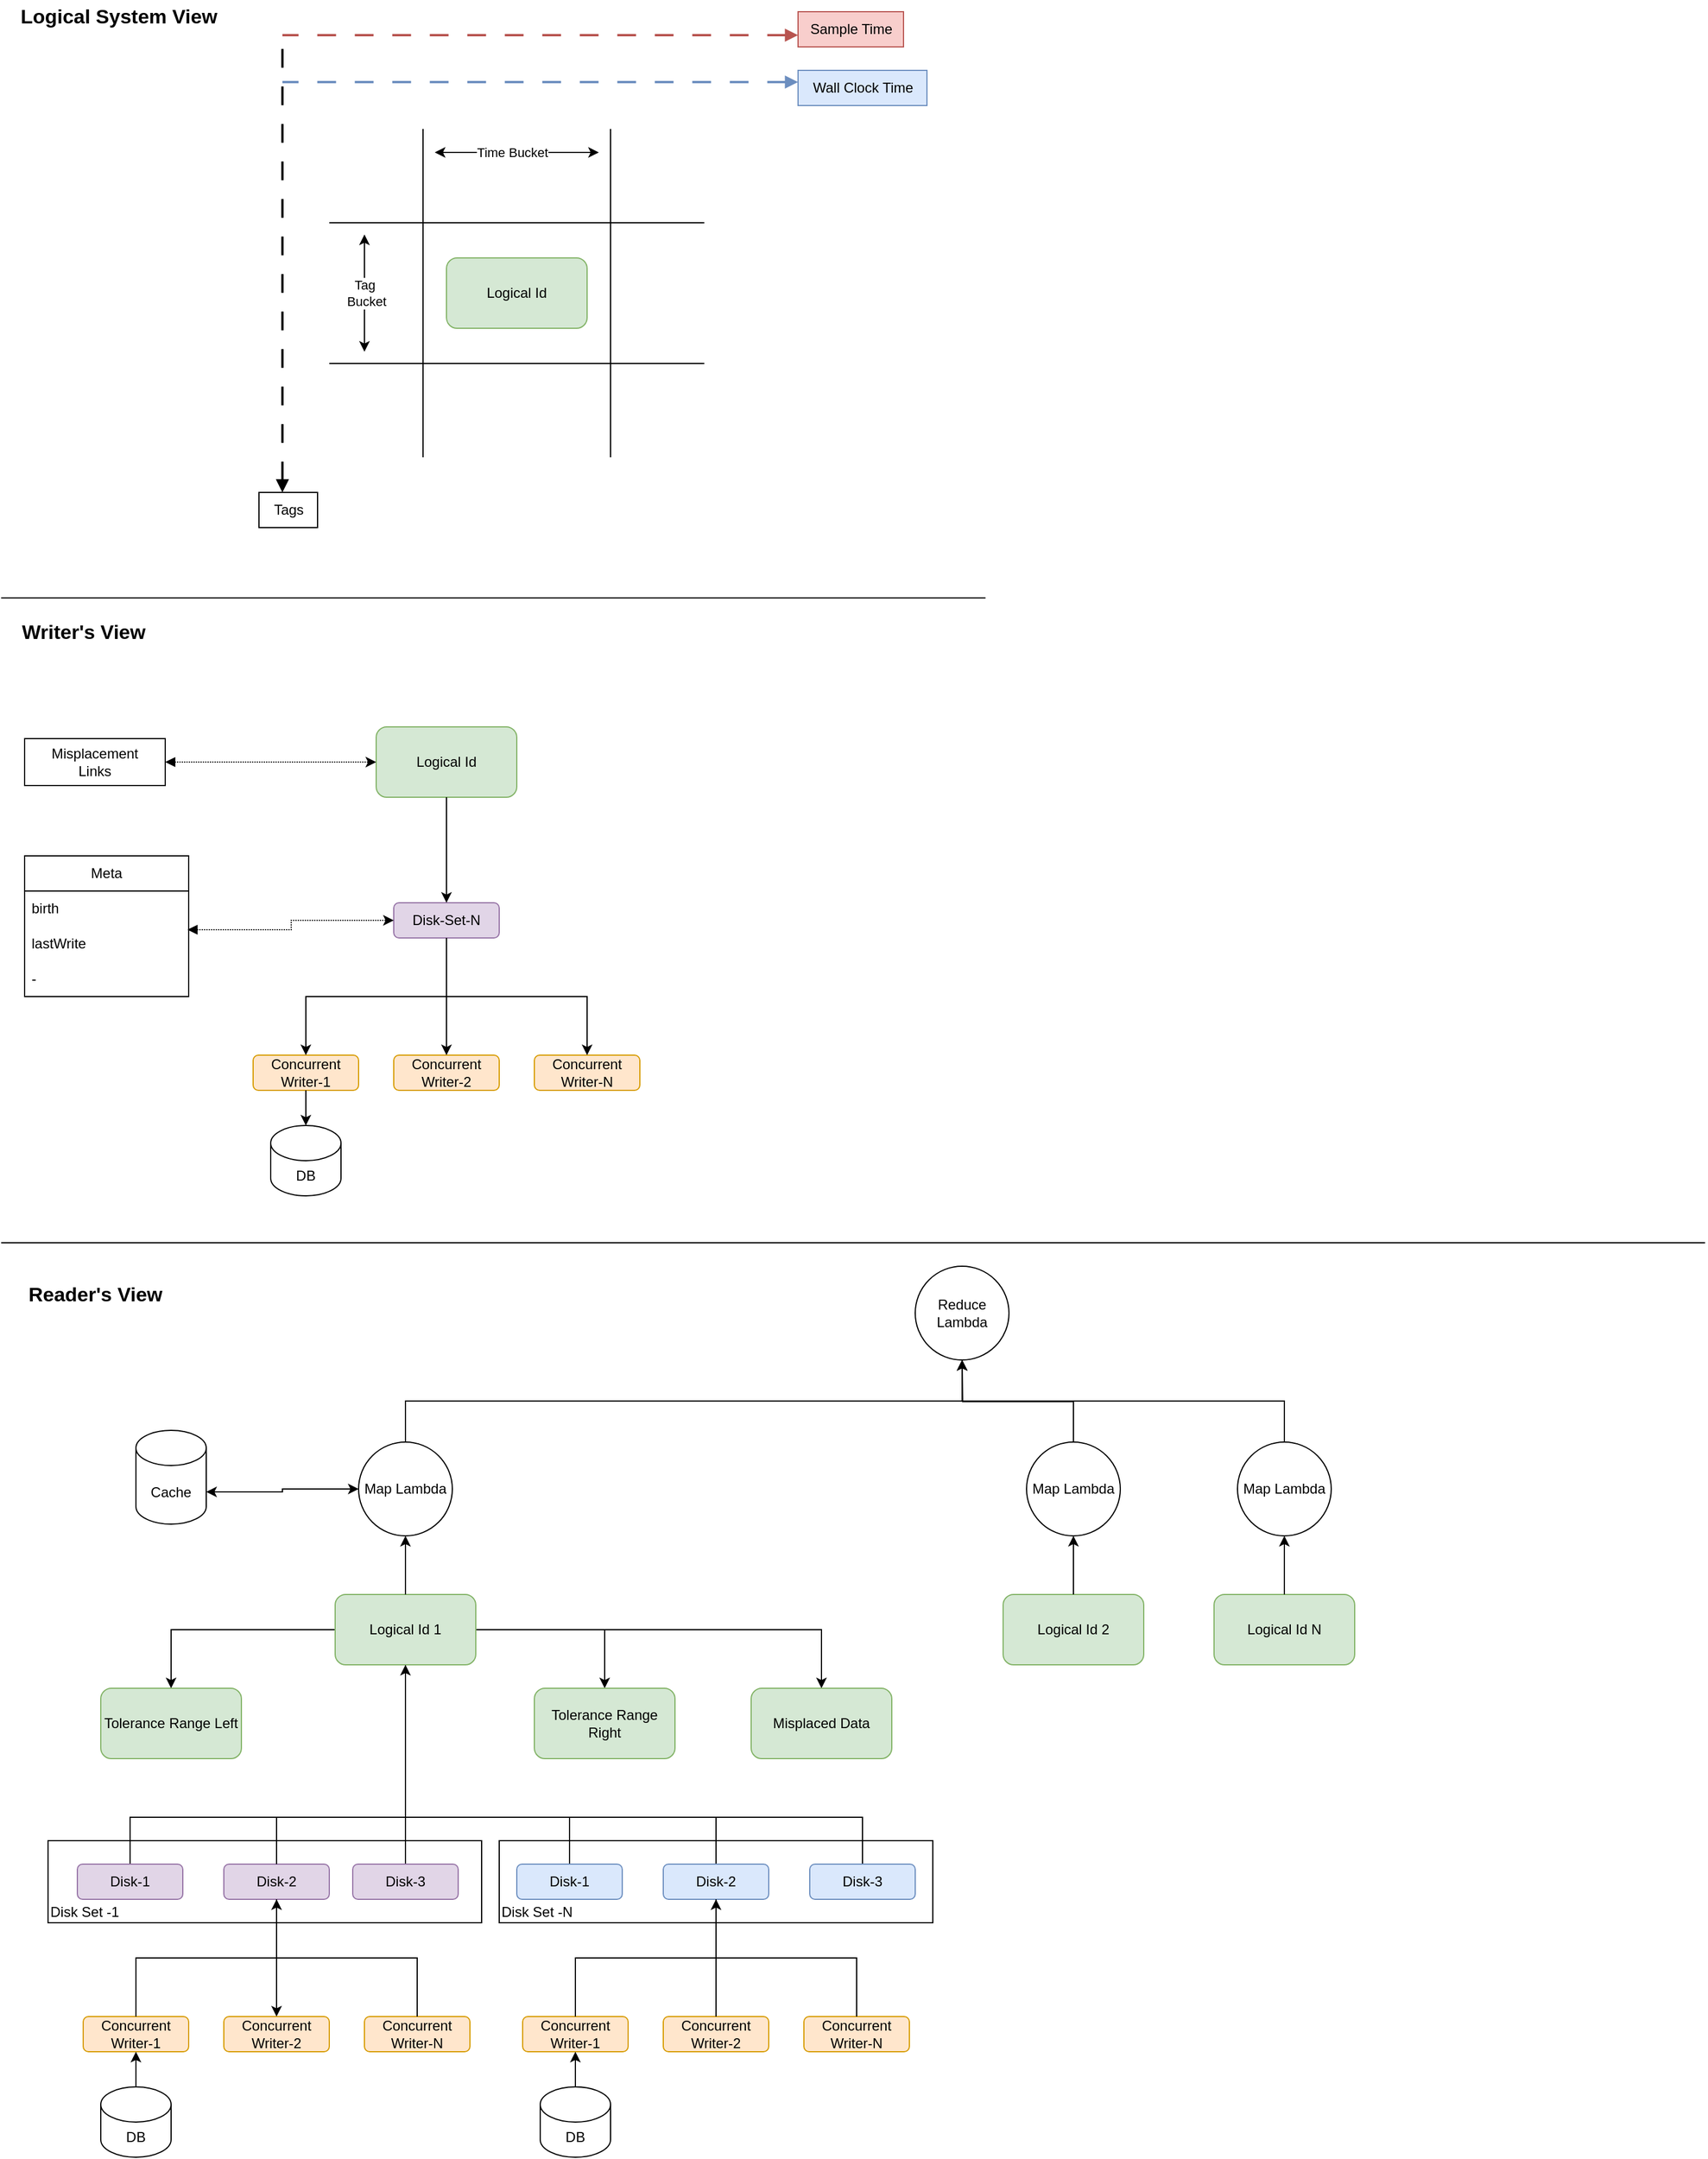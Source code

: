 <mxfile version="24.8.6">
  <diagram name="Page-1" id="4EZJNXDmSmeWNU2XYBPG">
    <mxGraphModel dx="1082" dy="761" grid="1" gridSize="10" guides="1" tooltips="1" connect="1" arrows="1" fold="1" page="1" pageScale="1" pageWidth="850" pageHeight="1100" math="0" shadow="0">
      <root>
        <mxCell id="0" />
        <mxCell id="1" parent="0" />
        <mxCell id="jQg8lr4Z1HNahH5vvlFB-61" value="Disk Set -N" style="rounded=0;whiteSpace=wrap;html=1;verticalAlign=bottom;align=left;" vertex="1" parent="1">
          <mxGeometry x="425" y="1580" width="370" height="70" as="geometry" />
        </mxCell>
        <mxCell id="jQg8lr4Z1HNahH5vvlFB-59" value="Disk Set -1" style="rounded=0;whiteSpace=wrap;html=1;verticalAlign=bottom;align=left;" vertex="1" parent="1">
          <mxGeometry x="40" y="1580" width="370" height="70" as="geometry" />
        </mxCell>
        <mxCell id="kWLLVNX1P-5T2rrt0Dd2-1" value="" style="endArrow=none;html=1;rounded=0;" parent="1" edge="1">
          <mxGeometry width="50" height="50" relative="1" as="geometry">
            <mxPoint x="360" y="400" as="sourcePoint" />
            <mxPoint x="360" y="120" as="targetPoint" />
          </mxGeometry>
        </mxCell>
        <mxCell id="kWLLVNX1P-5T2rrt0Dd2-2" value="" style="endArrow=none;html=1;rounded=0;" parent="1" edge="1">
          <mxGeometry width="50" height="50" relative="1" as="geometry">
            <mxPoint x="520" y="400" as="sourcePoint" />
            <mxPoint x="520" y="120" as="targetPoint" />
          </mxGeometry>
        </mxCell>
        <mxCell id="kWLLVNX1P-5T2rrt0Dd2-3" value="" style="endArrow=none;html=1;rounded=0;" parent="1" edge="1">
          <mxGeometry width="50" height="50" relative="1" as="geometry">
            <mxPoint x="600" y="200" as="sourcePoint" />
            <mxPoint x="280" y="200" as="targetPoint" />
          </mxGeometry>
        </mxCell>
        <mxCell id="kWLLVNX1P-5T2rrt0Dd2-4" value="" style="endArrow=none;html=1;rounded=0;" parent="1" edge="1">
          <mxGeometry width="50" height="50" relative="1" as="geometry">
            <mxPoint x="600" y="320" as="sourcePoint" />
            <mxPoint x="280" y="320" as="targetPoint" />
          </mxGeometry>
        </mxCell>
        <mxCell id="kWLLVNX1P-5T2rrt0Dd2-5" value="" style="endArrow=none;html=1;rounded=0;strokeColor=#6c8ebf;dashed=1;dashPattern=8 8;strokeWidth=2;endFill=0;startArrow=block;startFill=1;fillColor=#dae8fc;" parent="1" edge="1">
          <mxGeometry width="50" height="50" relative="1" as="geometry">
            <mxPoint x="680" y="80" as="sourcePoint" />
            <mxPoint x="240" y="80" as="targetPoint" />
          </mxGeometry>
        </mxCell>
        <mxCell id="kWLLVNX1P-5T2rrt0Dd2-6" value="" style="endArrow=none;html=1;rounded=0;startArrow=block;startFill=1;dashed=1;dashPattern=8 8;strokeWidth=2;" parent="1" edge="1">
          <mxGeometry width="50" height="50" relative="1" as="geometry">
            <mxPoint x="240" y="430" as="sourcePoint" />
            <mxPoint x="240" y="40" as="targetPoint" />
          </mxGeometry>
        </mxCell>
        <mxCell id="kWLLVNX1P-5T2rrt0Dd2-7" value="Wall Clock Time" style="text;html=1;align=center;verticalAlign=middle;resizable=0;points=[];autosize=1;strokeColor=#6c8ebf;fillColor=#dae8fc;" parent="1" vertex="1">
          <mxGeometry x="680" y="70" width="110" height="30" as="geometry" />
        </mxCell>
        <mxCell id="kWLLVNX1P-5T2rrt0Dd2-8" value="" style="endArrow=none;html=1;rounded=0;strokeColor=#b85450;dashed=1;dashPattern=8 8;strokeWidth=2;endFill=0;startArrow=block;startFill=1;fillColor=#f8cecc;" parent="1" edge="1">
          <mxGeometry width="50" height="50" relative="1" as="geometry">
            <mxPoint x="680" y="40" as="sourcePoint" />
            <mxPoint x="240" y="40" as="targetPoint" />
          </mxGeometry>
        </mxCell>
        <mxCell id="kWLLVNX1P-5T2rrt0Dd2-9" value="Sample Time" style="text;html=1;align=center;verticalAlign=middle;resizable=0;points=[];autosize=1;strokeColor=#b85450;fillColor=#f8cecc;" parent="1" vertex="1">
          <mxGeometry x="680" y="20" width="90" height="30" as="geometry" />
        </mxCell>
        <mxCell id="kWLLVNX1P-5T2rrt0Dd2-10" value="Tags" style="text;html=1;align=center;verticalAlign=middle;resizable=0;points=[];autosize=1;strokeColor=default;" parent="1" vertex="1">
          <mxGeometry x="220" y="430" width="50" height="30" as="geometry" />
        </mxCell>
        <mxCell id="kWLLVNX1P-5T2rrt0Dd2-11" value="" style="endArrow=classic;startArrow=classic;html=1;rounded=0;" parent="1" edge="1">
          <mxGeometry width="50" height="50" relative="1" as="geometry">
            <mxPoint x="370" y="140" as="sourcePoint" />
            <mxPoint x="510" y="140" as="targetPoint" />
          </mxGeometry>
        </mxCell>
        <mxCell id="kWLLVNX1P-5T2rrt0Dd2-13" value="Time Bucket" style="edgeLabel;html=1;align=center;verticalAlign=middle;resizable=0;points=[];" parent="kWLLVNX1P-5T2rrt0Dd2-11" vertex="1" connectable="0">
          <mxGeometry x="-0.057" relative="1" as="geometry">
            <mxPoint as="offset" />
          </mxGeometry>
        </mxCell>
        <mxCell id="kWLLVNX1P-5T2rrt0Dd2-14" value="" style="endArrow=classic;startArrow=classic;html=1;rounded=0;" parent="1" edge="1">
          <mxGeometry width="50" height="50" relative="1" as="geometry">
            <mxPoint x="310" y="310" as="sourcePoint" />
            <mxPoint x="310" y="210" as="targetPoint" />
          </mxGeometry>
        </mxCell>
        <mxCell id="kWLLVNX1P-5T2rrt0Dd2-15" value="Tag&lt;div&gt;&amp;nbsp;Bucket&lt;/div&gt;" style="edgeLabel;html=1;align=center;verticalAlign=middle;resizable=0;points=[];" parent="kWLLVNX1P-5T2rrt0Dd2-14" vertex="1" connectable="0">
          <mxGeometry x="-0.057" relative="1" as="geometry">
            <mxPoint y="-3" as="offset" />
          </mxGeometry>
        </mxCell>
        <mxCell id="kWLLVNX1P-5T2rrt0Dd2-16" value="Logical Id" style="rounded=1;whiteSpace=wrap;html=1;fillColor=#d5e8d4;strokeColor=#82b366;" parent="1" vertex="1">
          <mxGeometry x="380" y="230" width="120" height="60" as="geometry" />
        </mxCell>
        <mxCell id="kWLLVNX1P-5T2rrt0Dd2-17" value="" style="endArrow=none;html=1;rounded=0;" parent="1" edge="1">
          <mxGeometry width="50" height="50" relative="1" as="geometry">
            <mxPoint y="520" as="sourcePoint" />
            <mxPoint x="840" y="520" as="targetPoint" />
          </mxGeometry>
        </mxCell>
        <mxCell id="kWLLVNX1P-5T2rrt0Dd2-18" value="Logical Id" style="rounded=1;whiteSpace=wrap;html=1;fillColor=#d5e8d4;strokeColor=#82b366;" parent="1" vertex="1">
          <mxGeometry x="320" y="630" width="120" height="60" as="geometry" />
        </mxCell>
        <mxCell id="kWLLVNX1P-5T2rrt0Dd2-20" value="Disk-Set-N" style="rounded=1;whiteSpace=wrap;html=1;fillColor=#e1d5e7;strokeColor=#9673a6;" parent="1" vertex="1">
          <mxGeometry x="335" y="780" width="90" height="30" as="geometry" />
        </mxCell>
        <mxCell id="kWLLVNX1P-5T2rrt0Dd2-22" value="&lt;b&gt;&lt;font style=&quot;font-size: 17px;&quot;&gt;Writer&#39;s View&lt;/font&gt;&lt;/b&gt;" style="text;html=1;align=center;verticalAlign=middle;resizable=0;points=[];autosize=1;strokeColor=none;fillColor=none;" parent="1" vertex="1">
          <mxGeometry x="5" y="535" width="130" height="30" as="geometry" />
        </mxCell>
        <mxCell id="kWLLVNX1P-5T2rrt0Dd2-23" value="Concurrent Writer-1" style="rounded=1;whiteSpace=wrap;html=1;fillColor=#ffe6cc;strokeColor=#d79b00;" parent="1" vertex="1">
          <mxGeometry x="215" y="910" width="90" height="30" as="geometry" />
        </mxCell>
        <mxCell id="kWLLVNX1P-5T2rrt0Dd2-24" value="Concurrent Writer-2" style="rounded=1;whiteSpace=wrap;html=1;fillColor=#ffe6cc;strokeColor=#d79b00;" parent="1" vertex="1">
          <mxGeometry x="335" y="910" width="90" height="30" as="geometry" />
        </mxCell>
        <mxCell id="kWLLVNX1P-5T2rrt0Dd2-25" value="Concurrent Writer-N" style="rounded=1;whiteSpace=wrap;html=1;fillColor=#ffe6cc;strokeColor=#d79b00;" parent="1" vertex="1">
          <mxGeometry x="455" y="910" width="90" height="30" as="geometry" />
        </mxCell>
        <mxCell id="kWLLVNX1P-5T2rrt0Dd2-29" value="" style="endArrow=classic;html=1;rounded=0;entryX=0.5;entryY=0;entryDx=0;entryDy=0;edgeStyle=orthogonalEdgeStyle;exitX=0.5;exitY=1;exitDx=0;exitDy=0;" parent="1" source="kWLLVNX1P-5T2rrt0Dd2-18" target="kWLLVNX1P-5T2rrt0Dd2-20" edge="1">
          <mxGeometry width="50" height="50" relative="1" as="geometry">
            <mxPoint x="395" y="700" as="sourcePoint" />
            <mxPoint x="500" y="730" as="targetPoint" />
          </mxGeometry>
        </mxCell>
        <mxCell id="kWLLVNX1P-5T2rrt0Dd2-31" value="" style="endArrow=classic;html=1;rounded=0;entryX=0.5;entryY=0;entryDx=0;entryDy=0;edgeStyle=orthogonalEdgeStyle;exitX=0.5;exitY=1;exitDx=0;exitDy=0;" parent="1" source="kWLLVNX1P-5T2rrt0Dd2-20" target="kWLLVNX1P-5T2rrt0Dd2-24" edge="1">
          <mxGeometry width="50" height="50" relative="1" as="geometry">
            <mxPoint x="380" y="860" as="sourcePoint" />
            <mxPoint x="620" y="900" as="targetPoint" />
          </mxGeometry>
        </mxCell>
        <mxCell id="kWLLVNX1P-5T2rrt0Dd2-32" value="" style="endArrow=classic;html=1;rounded=0;entryX=0.5;entryY=0;entryDx=0;entryDy=0;edgeStyle=orthogonalEdgeStyle;exitX=0.5;exitY=1;exitDx=0;exitDy=0;" parent="1" source="kWLLVNX1P-5T2rrt0Dd2-20" target="kWLLVNX1P-5T2rrt0Dd2-23" edge="1">
          <mxGeometry width="50" height="50" relative="1" as="geometry">
            <mxPoint x="380" y="860" as="sourcePoint" />
            <mxPoint x="630" y="910" as="targetPoint" />
          </mxGeometry>
        </mxCell>
        <mxCell id="kWLLVNX1P-5T2rrt0Dd2-35" style="rounded=0;orthogonalLoop=1;jettySize=auto;html=1;exitX=0.5;exitY=1;exitDx=0;exitDy=0;entryX=0.5;entryY=0;entryDx=0;entryDy=0;entryPerimeter=0;" parent="1" source="kWLLVNX1P-5T2rrt0Dd2-23" target="kWLLVNX1P-5T2rrt0Dd2-33" edge="1">
          <mxGeometry relative="1" as="geometry">
            <mxPoint x="260" y="991.98" as="sourcePoint" />
            <mxPoint x="330" y="960" as="targetPoint" />
          </mxGeometry>
        </mxCell>
        <mxCell id="kWLLVNX1P-5T2rrt0Dd2-33" value="DB" style="shape=cylinder3;whiteSpace=wrap;html=1;boundedLbl=1;backgroundOutline=1;size=15;" parent="1" vertex="1">
          <mxGeometry x="230" y="970" width="60" height="60" as="geometry" />
        </mxCell>
        <mxCell id="kWLLVNX1P-5T2rrt0Dd2-37" value="Misplacement&lt;div&gt;Links&lt;/div&gt;" style="rounded=0;whiteSpace=wrap;html=1;" parent="1" vertex="1">
          <mxGeometry x="20" y="640" width="120" height="40" as="geometry" />
        </mxCell>
        <mxCell id="kWLLVNX1P-5T2rrt0Dd2-39" value="" style="endArrow=classic;html=1;rounded=0;edgeStyle=orthogonalEdgeStyle;dashed=1;dashPattern=1 1;exitX=1;exitY=0.5;exitDx=0;exitDy=0;entryX=0;entryY=0.5;entryDx=0;entryDy=0;startArrow=block;startFill=1;" parent="1" source="kWLLVNX1P-5T2rrt0Dd2-37" target="kWLLVNX1P-5T2rrt0Dd2-18" edge="1">
          <mxGeometry width="50" height="50" relative="1" as="geometry">
            <mxPoint x="210" y="630" as="sourcePoint" />
            <mxPoint x="575" y="580" as="targetPoint" />
          </mxGeometry>
        </mxCell>
        <mxCell id="kWLLVNX1P-5T2rrt0Dd2-40" value="" style="endArrow=classic;html=1;rounded=0;edgeStyle=orthogonalEdgeStyle;dashed=1;dashPattern=1 1;entryX=0;entryY=0.5;entryDx=0;entryDy=0;startArrow=block;startFill=1;exitX=0.993;exitY=0.1;exitDx=0;exitDy=0;exitPerimeter=0;" parent="1" source="kWLLVNX1P-5T2rrt0Dd2-43" target="kWLLVNX1P-5T2rrt0Dd2-20" edge="1">
          <mxGeometry width="50" height="50" relative="1" as="geometry">
            <mxPoint x="145" y="770" as="sourcePoint" />
            <mxPoint x="225" y="795" as="targetPoint" />
          </mxGeometry>
        </mxCell>
        <mxCell id="kWLLVNX1P-5T2rrt0Dd2-41" value="Meta" style="swimlane;fontStyle=0;childLayout=stackLayout;horizontal=1;startSize=30;horizontalStack=0;resizeParent=1;resizeParentMax=0;resizeLast=0;collapsible=1;marginBottom=0;whiteSpace=wrap;html=1;" parent="1" vertex="1">
          <mxGeometry x="20" y="740" width="140" height="120" as="geometry" />
        </mxCell>
        <mxCell id="kWLLVNX1P-5T2rrt0Dd2-42" value="birth" style="text;strokeColor=none;fillColor=none;align=left;verticalAlign=middle;spacingLeft=4;spacingRight=4;overflow=hidden;points=[[0,0.5],[1,0.5]];portConstraint=eastwest;rotatable=0;whiteSpace=wrap;html=1;" parent="kWLLVNX1P-5T2rrt0Dd2-41" vertex="1">
          <mxGeometry y="30" width="140" height="30" as="geometry" />
        </mxCell>
        <mxCell id="kWLLVNX1P-5T2rrt0Dd2-43" value="lastWrite" style="text;strokeColor=none;fillColor=none;align=left;verticalAlign=middle;spacingLeft=4;spacingRight=4;overflow=hidden;points=[[0,0.5],[1,0.5]];portConstraint=eastwest;rotatable=0;whiteSpace=wrap;html=1;" parent="kWLLVNX1P-5T2rrt0Dd2-41" vertex="1">
          <mxGeometry y="60" width="140" height="30" as="geometry" />
        </mxCell>
        <mxCell id="kWLLVNX1P-5T2rrt0Dd2-44" value="-" style="text;strokeColor=none;fillColor=none;align=left;verticalAlign=middle;spacingLeft=4;spacingRight=4;overflow=hidden;points=[[0,0.5],[1,0.5]];portConstraint=eastwest;rotatable=0;whiteSpace=wrap;html=1;" parent="kWLLVNX1P-5T2rrt0Dd2-41" vertex="1">
          <mxGeometry y="90" width="140" height="30" as="geometry" />
        </mxCell>
        <mxCell id="kWLLVNX1P-5T2rrt0Dd2-45" value="" style="endArrow=classic;html=1;rounded=0;entryX=0.5;entryY=0;entryDx=0;entryDy=0;edgeStyle=orthogonalEdgeStyle;exitX=0.5;exitY=1;exitDx=0;exitDy=0;" parent="1" source="kWLLVNX1P-5T2rrt0Dd2-20" target="kWLLVNX1P-5T2rrt0Dd2-25" edge="1">
          <mxGeometry width="50" height="50" relative="1" as="geometry">
            <mxPoint x="390" y="820" as="sourcePoint" />
            <mxPoint x="270" y="950" as="targetPoint" />
          </mxGeometry>
        </mxCell>
        <mxCell id="kWLLVNX1P-5T2rrt0Dd2-46" value="" style="endArrow=none;html=1;rounded=0;" parent="1" edge="1">
          <mxGeometry width="50" height="50" relative="1" as="geometry">
            <mxPoint y="1070" as="sourcePoint" />
            <mxPoint x="1454" y="1070" as="targetPoint" />
          </mxGeometry>
        </mxCell>
        <mxCell id="kWLLVNX1P-5T2rrt0Dd2-47" value="&lt;b&gt;&lt;font style=&quot;font-size: 17px;&quot;&gt;Reader&#39;s View&lt;/font&gt;&lt;/b&gt;" style="text;html=1;align=center;verticalAlign=middle;resizable=0;points=[];autosize=1;strokeColor=none;fillColor=none;" parent="1" vertex="1">
          <mxGeometry x="10" y="1100" width="140" height="30" as="geometry" />
        </mxCell>
        <mxCell id="kWLLVNX1P-5T2rrt0Dd2-48" value="&lt;b&gt;&lt;font style=&quot;font-size: 17px;&quot;&gt;Logical System View&lt;/font&gt;&lt;/b&gt;" style="text;html=1;align=center;verticalAlign=middle;resizable=0;points=[];autosize=1;strokeColor=none;fillColor=none;" parent="1" vertex="1">
          <mxGeometry x="5" y="10" width="190" height="30" as="geometry" />
        </mxCell>
        <mxCell id="jQg8lr4Z1HNahH5vvlFB-21" style="edgeStyle=orthogonalEdgeStyle;rounded=0;orthogonalLoop=1;jettySize=auto;html=1;exitX=0.5;exitY=1;exitDx=0;exitDy=0;entryX=0.5;entryY=0;entryDx=0;entryDy=0;endArrow=none;endFill=0;" edge="1" parent="1" source="jQg8lr4Z1HNahH5vvlFB-1" target="jQg8lr4Z1HNahH5vvlFB-19">
          <mxGeometry relative="1" as="geometry">
            <Array as="points">
              <mxPoint x="345" y="1560" />
              <mxPoint x="110" y="1560" />
            </Array>
          </mxGeometry>
        </mxCell>
        <mxCell id="jQg8lr4Z1HNahH5vvlFB-34" style="edgeStyle=orthogonalEdgeStyle;rounded=0;orthogonalLoop=1;jettySize=auto;html=1;exitX=0.5;exitY=1;exitDx=0;exitDy=0;endArrow=none;endFill=0;" edge="1" parent="1" source="jQg8lr4Z1HNahH5vvlFB-1" target="jQg8lr4Z1HNahH5vvlFB-32">
          <mxGeometry relative="1" as="geometry">
            <Array as="points">
              <mxPoint x="345" y="1560" />
              <mxPoint x="485" y="1560" />
            </Array>
          </mxGeometry>
        </mxCell>
        <mxCell id="jQg8lr4Z1HNahH5vvlFB-35" style="edgeStyle=orthogonalEdgeStyle;rounded=0;orthogonalLoop=1;jettySize=auto;html=1;exitX=0.5;exitY=1;exitDx=0;exitDy=0;endArrow=none;endFill=0;" edge="1" parent="1" source="jQg8lr4Z1HNahH5vvlFB-1" target="jQg8lr4Z1HNahH5vvlFB-23">
          <mxGeometry relative="1" as="geometry">
            <Array as="points">
              <mxPoint x="345" y="1560" />
              <mxPoint x="610" y="1560" />
            </Array>
          </mxGeometry>
        </mxCell>
        <mxCell id="jQg8lr4Z1HNahH5vvlFB-36" style="edgeStyle=orthogonalEdgeStyle;rounded=0;orthogonalLoop=1;jettySize=auto;html=1;exitX=0.5;exitY=1;exitDx=0;exitDy=0;endArrow=none;endFill=0;" edge="1" parent="1" source="jQg8lr4Z1HNahH5vvlFB-1" target="jQg8lr4Z1HNahH5vvlFB-33">
          <mxGeometry relative="1" as="geometry">
            <Array as="points">
              <mxPoint x="345" y="1560" />
              <mxPoint x="735" y="1560" />
            </Array>
          </mxGeometry>
        </mxCell>
        <mxCell id="jQg8lr4Z1HNahH5vvlFB-54" style="edgeStyle=orthogonalEdgeStyle;rounded=0;orthogonalLoop=1;jettySize=auto;html=1;exitX=1;exitY=0.5;exitDx=0;exitDy=0;entryX=0.5;entryY=0;entryDx=0;entryDy=0;" edge="1" parent="1" source="jQg8lr4Z1HNahH5vvlFB-1" target="jQg8lr4Z1HNahH5vvlFB-14">
          <mxGeometry relative="1" as="geometry" />
        </mxCell>
        <mxCell id="jQg8lr4Z1HNahH5vvlFB-55" style="edgeStyle=orthogonalEdgeStyle;rounded=0;orthogonalLoop=1;jettySize=auto;html=1;exitX=0;exitY=0.5;exitDx=0;exitDy=0;entryX=0.5;entryY=0;entryDx=0;entryDy=0;" edge="1" parent="1" source="jQg8lr4Z1HNahH5vvlFB-1" target="jQg8lr4Z1HNahH5vvlFB-12">
          <mxGeometry relative="1" as="geometry" />
        </mxCell>
        <mxCell id="jQg8lr4Z1HNahH5vvlFB-56" style="edgeStyle=orthogonalEdgeStyle;rounded=0;orthogonalLoop=1;jettySize=auto;html=1;exitX=1;exitY=0.5;exitDx=0;exitDy=0;entryX=0.5;entryY=0;entryDx=0;entryDy=0;" edge="1" parent="1" source="jQg8lr4Z1HNahH5vvlFB-1" target="jQg8lr4Z1HNahH5vvlFB-13">
          <mxGeometry relative="1" as="geometry" />
        </mxCell>
        <mxCell id="jQg8lr4Z1HNahH5vvlFB-57" style="edgeStyle=orthogonalEdgeStyle;rounded=0;orthogonalLoop=1;jettySize=auto;html=1;exitX=0.5;exitY=1;exitDx=0;exitDy=0;entryX=0.5;entryY=0;entryDx=0;entryDy=0;endArrow=none;endFill=0;" edge="1" parent="1" source="jQg8lr4Z1HNahH5vvlFB-1" target="jQg8lr4Z1HNahH5vvlFB-20">
          <mxGeometry relative="1" as="geometry" />
        </mxCell>
        <mxCell id="jQg8lr4Z1HNahH5vvlFB-1" value="Logical Id 1" style="rounded=1;whiteSpace=wrap;html=1;fillColor=#d5e8d4;strokeColor=#82b366;" vertex="1" parent="1">
          <mxGeometry x="285" y="1370" width="120" height="60" as="geometry" />
        </mxCell>
        <mxCell id="jQg8lr4Z1HNahH5vvlFB-2" value="Disk-2" style="rounded=1;whiteSpace=wrap;html=1;fillColor=#e1d5e7;strokeColor=#9673a6;" vertex="1" parent="1">
          <mxGeometry x="190" y="1600" width="90" height="30" as="geometry" />
        </mxCell>
        <mxCell id="jQg8lr4Z1HNahH5vvlFB-3" value="Concurrent Writer-1" style="rounded=1;whiteSpace=wrap;html=1;fillColor=#ffe6cc;strokeColor=#d79b00;" vertex="1" parent="1">
          <mxGeometry x="70" y="1730" width="90" height="30" as="geometry" />
        </mxCell>
        <mxCell id="jQg8lr4Z1HNahH5vvlFB-4" value="Concurrent Writer-2" style="rounded=1;whiteSpace=wrap;html=1;fillColor=#ffe6cc;strokeColor=#d79b00;" vertex="1" parent="1">
          <mxGeometry x="190" y="1730" width="90" height="30" as="geometry" />
        </mxCell>
        <mxCell id="jQg8lr4Z1HNahH5vvlFB-5" value="Concurrent Writer-N" style="rounded=1;whiteSpace=wrap;html=1;fillColor=#ffe6cc;strokeColor=#d79b00;" vertex="1" parent="1">
          <mxGeometry x="310" y="1730" width="90" height="30" as="geometry" />
        </mxCell>
        <mxCell id="jQg8lr4Z1HNahH5vvlFB-6" value="" style="endArrow=none;html=1;rounded=0;entryX=0.5;entryY=0;entryDx=0;entryDy=0;edgeStyle=orthogonalEdgeStyle;exitX=0.5;exitY=1;exitDx=0;exitDy=0;startArrow=classic;startFill=1;endFill=0;" edge="1" parent="1" source="jQg8lr4Z1HNahH5vvlFB-1" target="jQg8lr4Z1HNahH5vvlFB-2">
          <mxGeometry width="50" height="50" relative="1" as="geometry">
            <mxPoint x="360" y="1440" as="sourcePoint" />
            <mxPoint x="465" y="1470" as="targetPoint" />
            <Array as="points">
              <mxPoint x="345" y="1560" />
              <mxPoint x="235" y="1560" />
            </Array>
          </mxGeometry>
        </mxCell>
        <mxCell id="jQg8lr4Z1HNahH5vvlFB-7" value="" style="endArrow=classic;html=1;rounded=0;entryX=0.5;entryY=0;entryDx=0;entryDy=0;edgeStyle=orthogonalEdgeStyle;exitX=0.5;exitY=1;exitDx=0;exitDy=0;" edge="1" parent="1" source="jQg8lr4Z1HNahH5vvlFB-2" target="jQg8lr4Z1HNahH5vvlFB-4">
          <mxGeometry width="50" height="50" relative="1" as="geometry">
            <mxPoint x="235" y="1680" as="sourcePoint" />
            <mxPoint x="475" y="1720" as="targetPoint" />
          </mxGeometry>
        </mxCell>
        <mxCell id="jQg8lr4Z1HNahH5vvlFB-8" value="" style="endArrow=none;html=1;rounded=0;entryX=0.5;entryY=0;entryDx=0;entryDy=0;edgeStyle=orthogonalEdgeStyle;exitX=0.5;exitY=1;exitDx=0;exitDy=0;endFill=0;" edge="1" parent="1" source="jQg8lr4Z1HNahH5vvlFB-2" target="jQg8lr4Z1HNahH5vvlFB-3">
          <mxGeometry width="50" height="50" relative="1" as="geometry">
            <mxPoint x="235" y="1680" as="sourcePoint" />
            <mxPoint x="485" y="1730" as="targetPoint" />
          </mxGeometry>
        </mxCell>
        <mxCell id="jQg8lr4Z1HNahH5vvlFB-9" style="rounded=0;orthogonalLoop=1;jettySize=auto;html=1;exitX=0.5;exitY=0;exitDx=0;exitDy=0;exitPerimeter=0;entryX=0.5;entryY=1;entryDx=0;entryDy=0;" edge="1" parent="1" source="jQg8lr4Z1HNahH5vvlFB-10" target="jQg8lr4Z1HNahH5vvlFB-3">
          <mxGeometry relative="1" as="geometry">
            <mxPoint x="115" y="1811.98" as="sourcePoint" />
          </mxGeometry>
        </mxCell>
        <mxCell id="jQg8lr4Z1HNahH5vvlFB-10" value="DB" style="shape=cylinder3;whiteSpace=wrap;html=1;boundedLbl=1;backgroundOutline=1;size=15;" vertex="1" parent="1">
          <mxGeometry x="85" y="1790" width="60" height="60" as="geometry" />
        </mxCell>
        <mxCell id="jQg8lr4Z1HNahH5vvlFB-11" value="" style="endArrow=none;html=1;rounded=0;entryX=0.5;entryY=0;entryDx=0;entryDy=0;edgeStyle=orthogonalEdgeStyle;exitX=0.5;exitY=1;exitDx=0;exitDy=0;startArrow=classic;startFill=1;endFill=0;" edge="1" parent="1" source="jQg8lr4Z1HNahH5vvlFB-2" target="jQg8lr4Z1HNahH5vvlFB-5">
          <mxGeometry width="50" height="50" relative="1" as="geometry">
            <mxPoint x="245" y="1640" as="sourcePoint" />
            <mxPoint x="125" y="1770" as="targetPoint" />
          </mxGeometry>
        </mxCell>
        <mxCell id="jQg8lr4Z1HNahH5vvlFB-12" value="Tolerance Range Left" style="rounded=1;whiteSpace=wrap;html=1;fillColor=#d5e8d4;strokeColor=#82b366;" vertex="1" parent="1">
          <mxGeometry x="85" y="1450" width="120" height="60" as="geometry" />
        </mxCell>
        <mxCell id="jQg8lr4Z1HNahH5vvlFB-13" value="Tolerance Range Right" style="rounded=1;whiteSpace=wrap;html=1;fillColor=#d5e8d4;strokeColor=#82b366;" vertex="1" parent="1">
          <mxGeometry x="455" y="1450" width="120" height="60" as="geometry" />
        </mxCell>
        <mxCell id="jQg8lr4Z1HNahH5vvlFB-14" value="Misplaced Data" style="rounded=1;whiteSpace=wrap;html=1;fillColor=#d5e8d4;strokeColor=#82b366;" vertex="1" parent="1">
          <mxGeometry x="640" y="1450" width="120" height="60" as="geometry" />
        </mxCell>
        <mxCell id="jQg8lr4Z1HNahH5vvlFB-19" value="Disk-1" style="rounded=1;whiteSpace=wrap;html=1;fillColor=#e1d5e7;strokeColor=#9673a6;" vertex="1" parent="1">
          <mxGeometry x="65" y="1600" width="90" height="30" as="geometry" />
        </mxCell>
        <mxCell id="jQg8lr4Z1HNahH5vvlFB-20" value="Disk-3" style="rounded=1;whiteSpace=wrap;html=1;fillColor=#e1d5e7;strokeColor=#9673a6;" vertex="1" parent="1">
          <mxGeometry x="300" y="1600" width="90" height="30" as="geometry" />
        </mxCell>
        <mxCell id="jQg8lr4Z1HNahH5vvlFB-23" value="Disk-2" style="rounded=1;whiteSpace=wrap;html=1;fillColor=#dae8fc;strokeColor=#6c8ebf;" vertex="1" parent="1">
          <mxGeometry x="565" y="1600" width="90" height="30" as="geometry" />
        </mxCell>
        <mxCell id="jQg8lr4Z1HNahH5vvlFB-24" value="Concurrent Writer-1" style="rounded=1;whiteSpace=wrap;html=1;fillColor=#ffe6cc;strokeColor=#d79b00;" vertex="1" parent="1">
          <mxGeometry x="445" y="1730" width="90" height="30" as="geometry" />
        </mxCell>
        <mxCell id="jQg8lr4Z1HNahH5vvlFB-25" value="Concurrent Writer-2" style="rounded=1;whiteSpace=wrap;html=1;fillColor=#ffe6cc;strokeColor=#d79b00;" vertex="1" parent="1">
          <mxGeometry x="565" y="1730" width="90" height="30" as="geometry" />
        </mxCell>
        <mxCell id="jQg8lr4Z1HNahH5vvlFB-26" value="Concurrent Writer-N" style="rounded=1;whiteSpace=wrap;html=1;fillColor=#ffe6cc;strokeColor=#d79b00;" vertex="1" parent="1">
          <mxGeometry x="685" y="1730" width="90" height="30" as="geometry" />
        </mxCell>
        <mxCell id="jQg8lr4Z1HNahH5vvlFB-27" value="" style="endArrow=none;html=1;rounded=0;entryX=0.5;entryY=0;entryDx=0;entryDy=0;edgeStyle=orthogonalEdgeStyle;exitX=0.5;exitY=1;exitDx=0;exitDy=0;endFill=0;" edge="1" parent="1" source="jQg8lr4Z1HNahH5vvlFB-23" target="jQg8lr4Z1HNahH5vvlFB-25">
          <mxGeometry width="50" height="50" relative="1" as="geometry">
            <mxPoint x="610" y="1680" as="sourcePoint" />
            <mxPoint x="850" y="1720" as="targetPoint" />
          </mxGeometry>
        </mxCell>
        <mxCell id="jQg8lr4Z1HNahH5vvlFB-28" value="" style="endArrow=none;html=1;rounded=0;entryX=0.5;entryY=0;entryDx=0;entryDy=0;edgeStyle=orthogonalEdgeStyle;exitX=0.5;exitY=1;exitDx=0;exitDy=0;startArrow=classic;startFill=1;endFill=0;" edge="1" parent="1" source="jQg8lr4Z1HNahH5vvlFB-23" target="jQg8lr4Z1HNahH5vvlFB-24">
          <mxGeometry width="50" height="50" relative="1" as="geometry">
            <mxPoint x="610" y="1680" as="sourcePoint" />
            <mxPoint x="860" y="1730" as="targetPoint" />
          </mxGeometry>
        </mxCell>
        <mxCell id="jQg8lr4Z1HNahH5vvlFB-29" style="rounded=0;orthogonalLoop=1;jettySize=auto;html=1;exitX=0.5;exitY=0;exitDx=0;exitDy=0;exitPerimeter=0;entryX=0.5;entryY=1;entryDx=0;entryDy=0;" edge="1" parent="1" source="jQg8lr4Z1HNahH5vvlFB-30" target="jQg8lr4Z1HNahH5vvlFB-24">
          <mxGeometry relative="1" as="geometry">
            <mxPoint x="490" y="1811.98" as="sourcePoint" />
          </mxGeometry>
        </mxCell>
        <mxCell id="jQg8lr4Z1HNahH5vvlFB-30" value="DB" style="shape=cylinder3;whiteSpace=wrap;html=1;boundedLbl=1;backgroundOutline=1;size=15;" vertex="1" parent="1">
          <mxGeometry x="460" y="1790" width="60" height="60" as="geometry" />
        </mxCell>
        <mxCell id="jQg8lr4Z1HNahH5vvlFB-31" value="" style="endArrow=none;html=1;rounded=0;entryX=0.5;entryY=0;entryDx=0;entryDy=0;edgeStyle=orthogonalEdgeStyle;exitX=0.5;exitY=1;exitDx=0;exitDy=0;endFill=0;" edge="1" parent="1" source="jQg8lr4Z1HNahH5vvlFB-23" target="jQg8lr4Z1HNahH5vvlFB-26">
          <mxGeometry width="50" height="50" relative="1" as="geometry">
            <mxPoint x="620" y="1640" as="sourcePoint" />
            <mxPoint x="500" y="1770" as="targetPoint" />
          </mxGeometry>
        </mxCell>
        <mxCell id="jQg8lr4Z1HNahH5vvlFB-32" value="Disk-1" style="rounded=1;whiteSpace=wrap;html=1;fillColor=#dae8fc;strokeColor=#6c8ebf;" vertex="1" parent="1">
          <mxGeometry x="440" y="1600" width="90" height="30" as="geometry" />
        </mxCell>
        <mxCell id="jQg8lr4Z1HNahH5vvlFB-33" value="Disk-3" style="rounded=1;whiteSpace=wrap;html=1;fillColor=#dae8fc;strokeColor=#6c8ebf;" vertex="1" parent="1">
          <mxGeometry x="690" y="1600" width="90" height="30" as="geometry" />
        </mxCell>
        <mxCell id="jQg8lr4Z1HNahH5vvlFB-41" style="edgeStyle=orthogonalEdgeStyle;rounded=0;orthogonalLoop=1;jettySize=auto;html=1;exitX=0.5;exitY=1;exitDx=0;exitDy=0;entryX=0.5;entryY=0;entryDx=0;entryDy=0;startArrow=classic;startFill=1;endArrow=none;endFill=0;" edge="1" parent="1" source="jQg8lr4Z1HNahH5vvlFB-37" target="jQg8lr4Z1HNahH5vvlFB-1">
          <mxGeometry relative="1" as="geometry" />
        </mxCell>
        <mxCell id="jQg8lr4Z1HNahH5vvlFB-49" style="edgeStyle=orthogonalEdgeStyle;rounded=0;orthogonalLoop=1;jettySize=auto;html=1;exitX=0.5;exitY=0;exitDx=0;exitDy=0;entryX=0.5;entryY=1;entryDx=0;entryDy=0;" edge="1" parent="1" source="jQg8lr4Z1HNahH5vvlFB-37" target="jQg8lr4Z1HNahH5vvlFB-48">
          <mxGeometry relative="1" as="geometry" />
        </mxCell>
        <mxCell id="jQg8lr4Z1HNahH5vvlFB-58" style="edgeStyle=orthogonalEdgeStyle;rounded=0;orthogonalLoop=1;jettySize=auto;html=1;exitX=0;exitY=0.5;exitDx=0;exitDy=0;entryX=1;entryY=0;entryDx=0;entryDy=52.5;entryPerimeter=0;startArrow=classic;startFill=1;" edge="1" parent="1" source="jQg8lr4Z1HNahH5vvlFB-37" target="jQg8lr4Z1HNahH5vvlFB-52">
          <mxGeometry relative="1" as="geometry">
            <mxPoint x="180" y="1280" as="targetPoint" />
          </mxGeometry>
        </mxCell>
        <mxCell id="jQg8lr4Z1HNahH5vvlFB-37" value="Map Lambda" style="ellipse;whiteSpace=wrap;html=1;aspect=fixed;" vertex="1" parent="1">
          <mxGeometry x="305" y="1240" width="80" height="80" as="geometry" />
        </mxCell>
        <mxCell id="jQg8lr4Z1HNahH5vvlFB-42" value="Logical Id 2" style="rounded=1;whiteSpace=wrap;html=1;fillColor=#d5e8d4;strokeColor=#82b366;" vertex="1" parent="1">
          <mxGeometry x="855" y="1370" width="120" height="60" as="geometry" />
        </mxCell>
        <mxCell id="jQg8lr4Z1HNahH5vvlFB-43" value="Logical Id N" style="rounded=1;whiteSpace=wrap;html=1;fillColor=#d5e8d4;strokeColor=#82b366;" vertex="1" parent="1">
          <mxGeometry x="1035" y="1370" width="120" height="60" as="geometry" />
        </mxCell>
        <mxCell id="jQg8lr4Z1HNahH5vvlFB-46" style="edgeStyle=orthogonalEdgeStyle;rounded=0;orthogonalLoop=1;jettySize=auto;html=1;exitX=0.5;exitY=1;exitDx=0;exitDy=0;entryX=0.5;entryY=0;entryDx=0;entryDy=0;startArrow=classic;startFill=1;endArrow=none;endFill=0;" edge="1" parent="1" source="jQg8lr4Z1HNahH5vvlFB-44" target="jQg8lr4Z1HNahH5vvlFB-42">
          <mxGeometry relative="1" as="geometry" />
        </mxCell>
        <mxCell id="jQg8lr4Z1HNahH5vvlFB-51" style="edgeStyle=orthogonalEdgeStyle;rounded=0;orthogonalLoop=1;jettySize=auto;html=1;exitX=0.5;exitY=0;exitDx=0;exitDy=0;" edge="1" parent="1" source="jQg8lr4Z1HNahH5vvlFB-44">
          <mxGeometry relative="1" as="geometry">
            <mxPoint x="820" y="1170" as="targetPoint" />
          </mxGeometry>
        </mxCell>
        <mxCell id="jQg8lr4Z1HNahH5vvlFB-44" value="Map Lambda" style="ellipse;whiteSpace=wrap;html=1;aspect=fixed;" vertex="1" parent="1">
          <mxGeometry x="875" y="1240" width="80" height="80" as="geometry" />
        </mxCell>
        <mxCell id="jQg8lr4Z1HNahH5vvlFB-47" style="edgeStyle=orthogonalEdgeStyle;rounded=0;orthogonalLoop=1;jettySize=auto;html=1;exitX=0.5;exitY=1;exitDx=0;exitDy=0;entryX=0.5;entryY=0;entryDx=0;entryDy=0;startArrow=classic;startFill=1;endArrow=none;endFill=0;" edge="1" parent="1" source="jQg8lr4Z1HNahH5vvlFB-45" target="jQg8lr4Z1HNahH5vvlFB-43">
          <mxGeometry relative="1" as="geometry" />
        </mxCell>
        <mxCell id="jQg8lr4Z1HNahH5vvlFB-50" style="edgeStyle=orthogonalEdgeStyle;rounded=0;orthogonalLoop=1;jettySize=auto;html=1;exitX=0.5;exitY=0;exitDx=0;exitDy=0;entryX=0.5;entryY=1;entryDx=0;entryDy=0;" edge="1" parent="1" source="jQg8lr4Z1HNahH5vvlFB-45" target="jQg8lr4Z1HNahH5vvlFB-48">
          <mxGeometry relative="1" as="geometry">
            <mxPoint x="820" y="1180" as="targetPoint" />
          </mxGeometry>
        </mxCell>
        <mxCell id="jQg8lr4Z1HNahH5vvlFB-45" value="Map Lambda" style="ellipse;whiteSpace=wrap;html=1;aspect=fixed;" vertex="1" parent="1">
          <mxGeometry x="1055" y="1240" width="80" height="80" as="geometry" />
        </mxCell>
        <mxCell id="jQg8lr4Z1HNahH5vvlFB-48" value="Reduce Lambda" style="ellipse;whiteSpace=wrap;html=1;aspect=fixed;" vertex="1" parent="1">
          <mxGeometry x="780" y="1090" width="80" height="80" as="geometry" />
        </mxCell>
        <mxCell id="jQg8lr4Z1HNahH5vvlFB-52" value="Cache" style="shape=cylinder3;whiteSpace=wrap;html=1;boundedLbl=1;backgroundOutline=1;size=15;" vertex="1" parent="1">
          <mxGeometry x="115" y="1230" width="60" height="80" as="geometry" />
        </mxCell>
      </root>
    </mxGraphModel>
  </diagram>
</mxfile>
